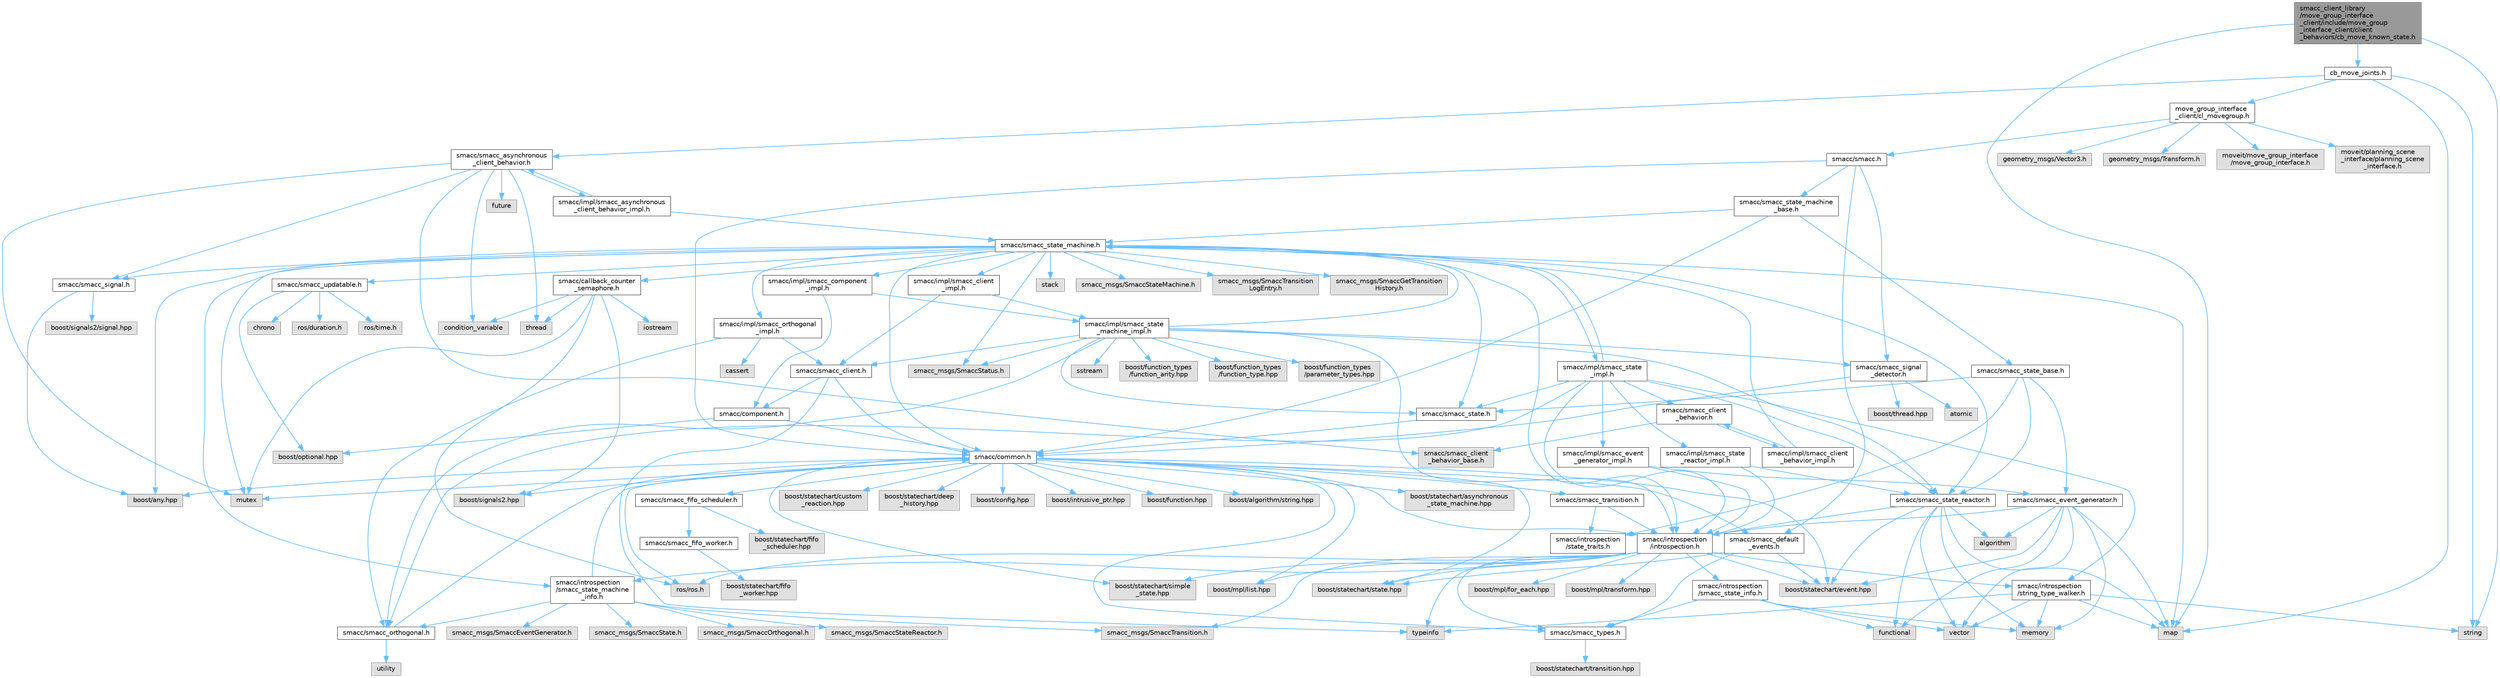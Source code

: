 digraph "smacc_client_library/move_group_interface_client/include/move_group_interface_client/client_behaviors/cb_move_known_state.h"
{
 // LATEX_PDF_SIZE
  bgcolor="transparent";
  edge [fontname=Helvetica,fontsize=10,labelfontname=Helvetica,labelfontsize=10];
  node [fontname=Helvetica,fontsize=10,shape=box,height=0.2,width=0.4];
  Node1 [label="smacc_client_library\l/move_group_interface\l_client/include/move_group\l_interface_client/client\l_behaviors/cb_move_known_state.h",height=0.2,width=0.4,color="gray40", fillcolor="grey60", style="filled", fontcolor="black",tooltip=" "];
  Node1 -> Node2 [color="steelblue1",style="solid"];
  Node2 [label="cb_move_joints.h",height=0.2,width=0.4,color="grey40", fillcolor="white", style="filled",URL="$cb__move__joints_8h.html",tooltip=" "];
  Node2 -> Node3 [color="steelblue1",style="solid"];
  Node3 [label="move_group_interface\l_client/cl_movegroup.h",height=0.2,width=0.4,color="grey40", fillcolor="white", style="filled",URL="$cl__movegroup_8h.html",tooltip=" "];
  Node3 -> Node4 [color="steelblue1",style="solid"];
  Node4 [label="smacc/smacc.h",height=0.2,width=0.4,color="grey40", fillcolor="white", style="filled",URL="$smacc_8h.html",tooltip=" "];
  Node4 -> Node5 [color="steelblue1",style="solid"];
  Node5 [label="smacc/common.h",height=0.2,width=0.4,color="grey40", fillcolor="white", style="filled",URL="$common_8h.html",tooltip=" "];
  Node5 -> Node6 [color="steelblue1",style="solid"];
  Node6 [label="boost/statechart/state.hpp",height=0.2,width=0.4,color="grey60", fillcolor="#E0E0E0", style="filled",tooltip=" "];
  Node5 -> Node7 [color="steelblue1",style="solid"];
  Node7 [label="boost/statechart/simple\l_state.hpp",height=0.2,width=0.4,color="grey60", fillcolor="#E0E0E0", style="filled",tooltip=" "];
  Node5 -> Node8 [color="steelblue1",style="solid"];
  Node8 [label="boost/statechart/event.hpp",height=0.2,width=0.4,color="grey60", fillcolor="#E0E0E0", style="filled",tooltip=" "];
  Node5 -> Node9 [color="steelblue1",style="solid"];
  Node9 [label="boost/statechart/asynchronous\l_state_machine.hpp",height=0.2,width=0.4,color="grey60", fillcolor="#E0E0E0", style="filled",tooltip=" "];
  Node5 -> Node10 [color="steelblue1",style="solid"];
  Node10 [label="boost/statechart/custom\l_reaction.hpp",height=0.2,width=0.4,color="grey60", fillcolor="#E0E0E0", style="filled",tooltip=" "];
  Node5 -> Node11 [color="steelblue1",style="solid"];
  Node11 [label="boost/statechart/deep\l_history.hpp",height=0.2,width=0.4,color="grey60", fillcolor="#E0E0E0", style="filled",tooltip=" "];
  Node5 -> Node12 [color="steelblue1",style="solid"];
  Node12 [label="boost/config.hpp",height=0.2,width=0.4,color="grey60", fillcolor="#E0E0E0", style="filled",tooltip=" "];
  Node5 -> Node13 [color="steelblue1",style="solid"];
  Node13 [label="boost/intrusive_ptr.hpp",height=0.2,width=0.4,color="grey60", fillcolor="#E0E0E0", style="filled",tooltip=" "];
  Node5 -> Node14 [color="steelblue1",style="solid"];
  Node14 [label="boost/function.hpp",height=0.2,width=0.4,color="grey60", fillcolor="#E0E0E0", style="filled",tooltip=" "];
  Node5 -> Node15 [color="steelblue1",style="solid"];
  Node15 [label="boost/signals2.hpp",height=0.2,width=0.4,color="grey60", fillcolor="#E0E0E0", style="filled",tooltip=" "];
  Node5 -> Node16 [color="steelblue1",style="solid"];
  Node16 [label="boost/mpl/list.hpp",height=0.2,width=0.4,color="grey60", fillcolor="#E0E0E0", style="filled",tooltip=" "];
  Node5 -> Node17 [color="steelblue1",style="solid"];
  Node17 [label="boost/any.hpp",height=0.2,width=0.4,color="grey60", fillcolor="#E0E0E0", style="filled",tooltip=" "];
  Node5 -> Node18 [color="steelblue1",style="solid"];
  Node18 [label="boost/algorithm/string.hpp",height=0.2,width=0.4,color="grey60", fillcolor="#E0E0E0", style="filled",tooltip=" "];
  Node5 -> Node19 [color="steelblue1",style="solid"];
  Node19 [label="mutex",height=0.2,width=0.4,color="grey60", fillcolor="#E0E0E0", style="filled",tooltip=" "];
  Node5 -> Node20 [color="steelblue1",style="solid"];
  Node20 [label="ros/ros.h",height=0.2,width=0.4,color="grey60", fillcolor="#E0E0E0", style="filled",tooltip=" "];
  Node5 -> Node21 [color="steelblue1",style="solid"];
  Node21 [label="smacc/smacc_fifo_scheduler.h",height=0.2,width=0.4,color="grey40", fillcolor="white", style="filled",URL="$smacc__fifo__scheduler_8h.html",tooltip=" "];
  Node21 -> Node22 [color="steelblue1",style="solid"];
  Node22 [label="boost/statechart/fifo\l_scheduler.hpp",height=0.2,width=0.4,color="grey60", fillcolor="#E0E0E0", style="filled",tooltip=" "];
  Node21 -> Node23 [color="steelblue1",style="solid"];
  Node23 [label="smacc/smacc_fifo_worker.h",height=0.2,width=0.4,color="grey40", fillcolor="white", style="filled",URL="$smacc__fifo__worker_8h.html",tooltip=" "];
  Node23 -> Node24 [color="steelblue1",style="solid"];
  Node24 [label="boost/statechart/fifo\l_worker.hpp",height=0.2,width=0.4,color="grey60", fillcolor="#E0E0E0", style="filled",tooltip=" "];
  Node5 -> Node25 [color="steelblue1",style="solid"];
  Node25 [label="smacc/smacc_types.h",height=0.2,width=0.4,color="grey40", fillcolor="white", style="filled",URL="$smacc__types_8h.html",tooltip=" "];
  Node25 -> Node26 [color="steelblue1",style="solid"];
  Node26 [label="boost/statechart/transition.hpp",height=0.2,width=0.4,color="grey60", fillcolor="#E0E0E0", style="filled",tooltip=" "];
  Node5 -> Node27 [color="steelblue1",style="solid"];
  Node27 [label="smacc/introspection\l/introspection.h",height=0.2,width=0.4,color="grey40", fillcolor="white", style="filled",URL="$introspection_8h.html",tooltip=" "];
  Node27 -> Node6 [color="steelblue1",style="solid"];
  Node27 -> Node7 [color="steelblue1",style="solid"];
  Node27 -> Node8 [color="steelblue1",style="solid"];
  Node27 -> Node20 [color="steelblue1",style="solid"];
  Node27 -> Node28 [color="steelblue1",style="solid"];
  Node28 [label="typeinfo",height=0.2,width=0.4,color="grey60", fillcolor="#E0E0E0", style="filled",tooltip=" "];
  Node27 -> Node16 [color="steelblue1",style="solid"];
  Node27 -> Node29 [color="steelblue1",style="solid"];
  Node29 [label="boost/mpl/for_each.hpp",height=0.2,width=0.4,color="grey60", fillcolor="#E0E0E0", style="filled",tooltip=" "];
  Node27 -> Node30 [color="steelblue1",style="solid"];
  Node30 [label="boost/mpl/transform.hpp",height=0.2,width=0.4,color="grey60", fillcolor="#E0E0E0", style="filled",tooltip=" "];
  Node27 -> Node25 [color="steelblue1",style="solid"];
  Node27 -> Node31 [color="steelblue1",style="solid"];
  Node31 [label="smacc/introspection\l/string_type_walker.h",height=0.2,width=0.4,color="grey40", fillcolor="white", style="filled",URL="$string__type__walker_8h.html",tooltip=" "];
  Node31 -> Node32 [color="steelblue1",style="solid"];
  Node32 [label="string",height=0.2,width=0.4,color="grey60", fillcolor="#E0E0E0", style="filled",tooltip=" "];
  Node31 -> Node33 [color="steelblue1",style="solid"];
  Node33 [label="memory",height=0.2,width=0.4,color="grey60", fillcolor="#E0E0E0", style="filled",tooltip=" "];
  Node31 -> Node34 [color="steelblue1",style="solid"];
  Node34 [label="vector",height=0.2,width=0.4,color="grey60", fillcolor="#E0E0E0", style="filled",tooltip=" "];
  Node31 -> Node28 [color="steelblue1",style="solid"];
  Node31 -> Node35 [color="steelblue1",style="solid"];
  Node35 [label="map",height=0.2,width=0.4,color="grey60", fillcolor="#E0E0E0", style="filled",tooltip=" "];
  Node27 -> Node36 [color="steelblue1",style="solid"];
  Node36 [label="smacc/introspection\l/smacc_state_info.h",height=0.2,width=0.4,color="grey40", fillcolor="white", style="filled",URL="$smacc__state__info_8h.html",tooltip=" "];
  Node36 -> Node33 [color="steelblue1",style="solid"];
  Node36 -> Node37 [color="steelblue1",style="solid"];
  Node37 [label="functional",height=0.2,width=0.4,color="grey60", fillcolor="#E0E0E0", style="filled",tooltip=" "];
  Node36 -> Node34 [color="steelblue1",style="solid"];
  Node36 -> Node25 [color="steelblue1",style="solid"];
  Node27 -> Node38 [color="steelblue1",style="solid"];
  Node38 [label="smacc_msgs/SmaccTransition.h",height=0.2,width=0.4,color="grey60", fillcolor="#E0E0E0", style="filled",tooltip=" "];
  Node27 -> Node39 [color="steelblue1",style="solid"];
  Node39 [label="smacc/introspection\l/smacc_state_machine\l_info.h",height=0.2,width=0.4,color="grey40", fillcolor="white", style="filled",URL="$smacc__state__machine__info_8h.html",tooltip=" "];
  Node39 -> Node5 [color="steelblue1",style="solid"];
  Node39 -> Node40 [color="steelblue1",style="solid"];
  Node40 [label="smacc/smacc_orthogonal.h",height=0.2,width=0.4,color="grey40", fillcolor="white", style="filled",URL="$smacc__orthogonal_8h.html",tooltip=" "];
  Node40 -> Node5 [color="steelblue1",style="solid"];
  Node40 -> Node41 [color="steelblue1",style="solid"];
  Node41 [label="utility",height=0.2,width=0.4,color="grey60", fillcolor="#E0E0E0", style="filled",tooltip=" "];
  Node39 -> Node42 [color="steelblue1",style="solid"];
  Node42 [label="smacc_msgs/SmaccState.h",height=0.2,width=0.4,color="grey60", fillcolor="#E0E0E0", style="filled",tooltip=" "];
  Node39 -> Node38 [color="steelblue1",style="solid"];
  Node39 -> Node43 [color="steelblue1",style="solid"];
  Node43 [label="smacc_msgs/SmaccOrthogonal.h",height=0.2,width=0.4,color="grey60", fillcolor="#E0E0E0", style="filled",tooltip=" "];
  Node39 -> Node44 [color="steelblue1",style="solid"];
  Node44 [label="smacc_msgs/SmaccStateReactor.h",height=0.2,width=0.4,color="grey60", fillcolor="#E0E0E0", style="filled",tooltip=" "];
  Node39 -> Node45 [color="steelblue1",style="solid"];
  Node45 [label="smacc_msgs/SmaccEventGenerator.h",height=0.2,width=0.4,color="grey60", fillcolor="#E0E0E0", style="filled",tooltip=" "];
  Node5 -> Node46 [color="steelblue1",style="solid"];
  Node46 [label="smacc/smacc_default\l_events.h",height=0.2,width=0.4,color="grey40", fillcolor="white", style="filled",URL="$smacc__default__events_8h.html",tooltip=" "];
  Node46 -> Node6 [color="steelblue1",style="solid"];
  Node46 -> Node8 [color="steelblue1",style="solid"];
  Node46 -> Node25 [color="steelblue1",style="solid"];
  Node5 -> Node47 [color="steelblue1",style="solid"];
  Node47 [label="smacc/smacc_transition.h",height=0.2,width=0.4,color="grey40", fillcolor="white", style="filled",URL="$smacc__transition_8h.html",tooltip=" "];
  Node47 -> Node27 [color="steelblue1",style="solid"];
  Node47 -> Node48 [color="steelblue1",style="solid"];
  Node48 [label="smacc/introspection\l/state_traits.h",height=0.2,width=0.4,color="grey40", fillcolor="white", style="filled",URL="$state__traits_8h.html",tooltip=" "];
  Node4 -> Node49 [color="steelblue1",style="solid"];
  Node49 [label="smacc/smacc_state_machine\l_base.h",height=0.2,width=0.4,color="grey40", fillcolor="white", style="filled",URL="$smacc__state__machine__base_8h.html",tooltip=" "];
  Node49 -> Node5 [color="steelblue1",style="solid"];
  Node49 -> Node50 [color="steelblue1",style="solid"];
  Node50 [label="smacc/smacc_state_base.h",height=0.2,width=0.4,color="grey40", fillcolor="white", style="filled",URL="$smacc__state__base_8h.html",tooltip=" "];
  Node50 -> Node51 [color="steelblue1",style="solid"];
  Node51 [label="smacc/smacc_state.h",height=0.2,width=0.4,color="grey40", fillcolor="white", style="filled",URL="$smacc__state_8h.html",tooltip=" "];
  Node51 -> Node5 [color="steelblue1",style="solid"];
  Node50 -> Node52 [color="steelblue1",style="solid"];
  Node52 [label="smacc/smacc_state_reactor.h",height=0.2,width=0.4,color="grey40", fillcolor="white", style="filled",URL="$smacc__state__reactor_8h.html",tooltip=" "];
  Node52 -> Node37 [color="steelblue1",style="solid"];
  Node52 -> Node33 [color="steelblue1",style="solid"];
  Node52 -> Node34 [color="steelblue1",style="solid"];
  Node52 -> Node53 [color="steelblue1",style="solid"];
  Node53 [label="algorithm",height=0.2,width=0.4,color="grey60", fillcolor="#E0E0E0", style="filled",tooltip=" "];
  Node52 -> Node27 [color="steelblue1",style="solid"];
  Node52 -> Node8 [color="steelblue1",style="solid"];
  Node52 -> Node35 [color="steelblue1",style="solid"];
  Node50 -> Node54 [color="steelblue1",style="solid"];
  Node54 [label="smacc/smacc_event_generator.h",height=0.2,width=0.4,color="grey40", fillcolor="white", style="filled",URL="$smacc__event__generator_8h.html",tooltip=" "];
  Node54 -> Node37 [color="steelblue1",style="solid"];
  Node54 -> Node33 [color="steelblue1",style="solid"];
  Node54 -> Node34 [color="steelblue1",style="solid"];
  Node54 -> Node53 [color="steelblue1",style="solid"];
  Node54 -> Node27 [color="steelblue1",style="solid"];
  Node54 -> Node8 [color="steelblue1",style="solid"];
  Node54 -> Node35 [color="steelblue1",style="solid"];
  Node50 -> Node48 [color="steelblue1",style="solid"];
  Node49 -> Node55 [color="steelblue1",style="solid"];
  Node55 [label="smacc/smacc_state_machine.h",height=0.2,width=0.4,color="grey40", fillcolor="white", style="filled",URL="$smacc__state__machine_8h.html",tooltip=" "];
  Node55 -> Node17 [color="steelblue1",style="solid"];
  Node55 -> Node35 [color="steelblue1",style="solid"];
  Node55 -> Node19 [color="steelblue1",style="solid"];
  Node55 -> Node56 [color="steelblue1",style="solid"];
  Node56 [label="stack",height=0.2,width=0.4,color="grey60", fillcolor="#E0E0E0", style="filled",tooltip=" "];
  Node55 -> Node5 [color="steelblue1",style="solid"];
  Node55 -> Node27 [color="steelblue1",style="solid"];
  Node55 -> Node39 [color="steelblue1",style="solid"];
  Node55 -> Node57 [color="steelblue1",style="solid"];
  Node57 [label="smacc/smacc_updatable.h",height=0.2,width=0.4,color="grey40", fillcolor="white", style="filled",URL="$smacc__updatable_8h.html",tooltip=" "];
  Node57 -> Node58 [color="steelblue1",style="solid"];
  Node58 [label="chrono",height=0.2,width=0.4,color="grey60", fillcolor="#E0E0E0", style="filled",tooltip=" "];
  Node57 -> Node59 [color="steelblue1",style="solid"];
  Node59 [label="boost/optional.hpp",height=0.2,width=0.4,color="grey60", fillcolor="#E0E0E0", style="filled",tooltip=" "];
  Node57 -> Node60 [color="steelblue1",style="solid"];
  Node60 [label="ros/duration.h",height=0.2,width=0.4,color="grey60", fillcolor="#E0E0E0", style="filled",tooltip=" "];
  Node57 -> Node61 [color="steelblue1",style="solid"];
  Node61 [label="ros/time.h",height=0.2,width=0.4,color="grey60", fillcolor="#E0E0E0", style="filled",tooltip=" "];
  Node55 -> Node62 [color="steelblue1",style="solid"];
  Node62 [label="smacc/smacc_signal.h",height=0.2,width=0.4,color="grey40", fillcolor="white", style="filled",URL="$smacc__signal_8h.html",tooltip=" "];
  Node62 -> Node63 [color="steelblue1",style="solid"];
  Node63 [label="boost/signals2/signal.hpp",height=0.2,width=0.4,color="grey60", fillcolor="#E0E0E0", style="filled",tooltip=" "];
  Node62 -> Node17 [color="steelblue1",style="solid"];
  Node55 -> Node64 [color="steelblue1",style="solid"];
  Node64 [label="smacc_msgs/SmaccStateMachine.h",height=0.2,width=0.4,color="grey60", fillcolor="#E0E0E0", style="filled",tooltip=" "];
  Node55 -> Node65 [color="steelblue1",style="solid"];
  Node65 [label="smacc_msgs/SmaccTransition\lLogEntry.h",height=0.2,width=0.4,color="grey60", fillcolor="#E0E0E0", style="filled",tooltip=" "];
  Node55 -> Node66 [color="steelblue1",style="solid"];
  Node66 [label="smacc_msgs/SmaccStatus.h",height=0.2,width=0.4,color="grey60", fillcolor="#E0E0E0", style="filled",tooltip=" "];
  Node55 -> Node67 [color="steelblue1",style="solid"];
  Node67 [label="smacc_msgs/SmaccGetTransition\lHistory.h",height=0.2,width=0.4,color="grey60", fillcolor="#E0E0E0", style="filled",tooltip=" "];
  Node55 -> Node51 [color="steelblue1",style="solid"];
  Node55 -> Node52 [color="steelblue1",style="solid"];
  Node55 -> Node68 [color="steelblue1",style="solid"];
  Node68 [label="smacc/callback_counter\l_semaphore.h",height=0.2,width=0.4,color="grey40", fillcolor="white", style="filled",URL="$callback__counter__semaphore_8h.html",tooltip=" "];
  Node68 -> Node69 [color="steelblue1",style="solid"];
  Node69 [label="iostream",height=0.2,width=0.4,color="grey60", fillcolor="#E0E0E0", style="filled",tooltip=" "];
  Node68 -> Node15 [color="steelblue1",style="solid"];
  Node68 -> Node70 [color="steelblue1",style="solid"];
  Node70 [label="thread",height=0.2,width=0.4,color="grey60", fillcolor="#E0E0E0", style="filled",tooltip=" "];
  Node68 -> Node71 [color="steelblue1",style="solid"];
  Node71 [label="condition_variable",height=0.2,width=0.4,color="grey60", fillcolor="#E0E0E0", style="filled",tooltip=" "];
  Node68 -> Node19 [color="steelblue1",style="solid"];
  Node68 -> Node20 [color="steelblue1",style="solid"];
  Node55 -> Node72 [color="steelblue1",style="solid"];
  Node72 [label="smacc/impl/smacc_state\l_impl.h",height=0.2,width=0.4,color="grey40", fillcolor="white", style="filled",URL="$smacc__state__impl_8h.html",tooltip=" "];
  Node72 -> Node51 [color="steelblue1",style="solid"];
  Node72 -> Node40 [color="steelblue1",style="solid"];
  Node72 -> Node73 [color="steelblue1",style="solid"];
  Node73 [label="smacc/smacc_client\l_behavior.h",height=0.2,width=0.4,color="grey40", fillcolor="white", style="filled",URL="$smacc__client__behavior_8h.html",tooltip=" "];
  Node73 -> Node74 [color="steelblue1",style="solid"];
  Node74 [label="smacc/smacc_client\l_behavior_base.h",height=0.2,width=0.4,color="grey60", fillcolor="#E0E0E0", style="filled",tooltip=" "];
  Node73 -> Node75 [color="steelblue1",style="solid"];
  Node75 [label="smacc/impl/smacc_client\l_behavior_impl.h",height=0.2,width=0.4,color="grey40", fillcolor="white", style="filled",URL="$smacc__client__behavior__impl_8h.html",tooltip=" "];
  Node75 -> Node73 [color="steelblue1",style="solid"];
  Node75 -> Node55 [color="steelblue1",style="solid"];
  Node72 -> Node27 [color="steelblue1",style="solid"];
  Node72 -> Node52 [color="steelblue1",style="solid"];
  Node72 -> Node31 [color="steelblue1",style="solid"];
  Node72 -> Node55 [color="steelblue1",style="solid"];
  Node72 -> Node76 [color="steelblue1",style="solid"];
  Node76 [label="smacc/impl/smacc_state\l_reactor_impl.h",height=0.2,width=0.4,color="grey40", fillcolor="white", style="filled",URL="$smacc__state__reactor__impl_8h.html",tooltip=" "];
  Node76 -> Node52 [color="steelblue1",style="solid"];
  Node76 -> Node27 [color="steelblue1",style="solid"];
  Node72 -> Node77 [color="steelblue1",style="solid"];
  Node77 [label="smacc/impl/smacc_event\l_generator_impl.h",height=0.2,width=0.4,color="grey40", fillcolor="white", style="filled",URL="$smacc__event__generator__impl_8h.html",tooltip=" "];
  Node77 -> Node54 [color="steelblue1",style="solid"];
  Node77 -> Node27 [color="steelblue1",style="solid"];
  Node55 -> Node78 [color="steelblue1",style="solid"];
  Node78 [label="smacc/impl/smacc_client\l_impl.h",height=0.2,width=0.4,color="grey40", fillcolor="white", style="filled",URL="$smacc__client__impl_8h.html",tooltip=" "];
  Node78 -> Node79 [color="steelblue1",style="solid"];
  Node79 [label="smacc/smacc_client.h",height=0.2,width=0.4,color="grey40", fillcolor="white", style="filled",URL="$smacc__client_8h.html",tooltip=" "];
  Node79 -> Node5 [color="steelblue1",style="solid"];
  Node79 -> Node80 [color="steelblue1",style="solid"];
  Node80 [label="smacc/component.h",height=0.2,width=0.4,color="grey40", fillcolor="white", style="filled",URL="$component_8h.html",tooltip=" "];
  Node80 -> Node5 [color="steelblue1",style="solid"];
  Node80 -> Node59 [color="steelblue1",style="solid"];
  Node79 -> Node28 [color="steelblue1",style="solid"];
  Node78 -> Node81 [color="steelblue1",style="solid"];
  Node81 [label="smacc/impl/smacc_state\l_machine_impl.h",height=0.2,width=0.4,color="grey40", fillcolor="white", style="filled",URL="$smacc__state__machine__impl_8h.html",tooltip=" "];
  Node81 -> Node55 [color="steelblue1",style="solid"];
  Node81 -> Node79 [color="steelblue1",style="solid"];
  Node81 -> Node40 [color="steelblue1",style="solid"];
  Node81 -> Node51 [color="steelblue1",style="solid"];
  Node81 -> Node27 [color="steelblue1",style="solid"];
  Node81 -> Node82 [color="steelblue1",style="solid"];
  Node82 [label="smacc/smacc_signal\l_detector.h",height=0.2,width=0.4,color="grey40", fillcolor="white", style="filled",URL="$smacc__signal__detector_8h.html",tooltip=" "];
  Node82 -> Node83 [color="steelblue1",style="solid"];
  Node83 [label="boost/thread.hpp",height=0.2,width=0.4,color="grey60", fillcolor="#E0E0E0", style="filled",tooltip=" "];
  Node82 -> Node5 [color="steelblue1",style="solid"];
  Node82 -> Node84 [color="steelblue1",style="solid"];
  Node84 [label="atomic",height=0.2,width=0.4,color="grey60", fillcolor="#E0E0E0", style="filled",tooltip=" "];
  Node81 -> Node52 [color="steelblue1",style="solid"];
  Node81 -> Node66 [color="steelblue1",style="solid"];
  Node81 -> Node85 [color="steelblue1",style="solid"];
  Node85 [label="sstream",height=0.2,width=0.4,color="grey60", fillcolor="#E0E0E0", style="filled",tooltip=" "];
  Node81 -> Node86 [color="steelblue1",style="solid"];
  Node86 [label="boost/function_types\l/function_arity.hpp",height=0.2,width=0.4,color="grey60", fillcolor="#E0E0E0", style="filled",tooltip=" "];
  Node81 -> Node87 [color="steelblue1",style="solid"];
  Node87 [label="boost/function_types\l/function_type.hpp",height=0.2,width=0.4,color="grey60", fillcolor="#E0E0E0", style="filled",tooltip=" "];
  Node81 -> Node88 [color="steelblue1",style="solid"];
  Node88 [label="boost/function_types\l/parameter_types.hpp",height=0.2,width=0.4,color="grey60", fillcolor="#E0E0E0", style="filled",tooltip=" "];
  Node55 -> Node89 [color="steelblue1",style="solid"];
  Node89 [label="smacc/impl/smacc_component\l_impl.h",height=0.2,width=0.4,color="grey40", fillcolor="white", style="filled",URL="$smacc__component__impl_8h.html",tooltip=" "];
  Node89 -> Node80 [color="steelblue1",style="solid"];
  Node89 -> Node81 [color="steelblue1",style="solid"];
  Node55 -> Node90 [color="steelblue1",style="solid"];
  Node90 [label="smacc/impl/smacc_orthogonal\l_impl.h",height=0.2,width=0.4,color="grey40", fillcolor="white", style="filled",URL="$smacc__orthogonal__impl_8h.html",tooltip=" "];
  Node90 -> Node40 [color="steelblue1",style="solid"];
  Node90 -> Node79 [color="steelblue1",style="solid"];
  Node90 -> Node91 [color="steelblue1",style="solid"];
  Node91 [label="cassert",height=0.2,width=0.4,color="grey60", fillcolor="#E0E0E0", style="filled",tooltip=" "];
  Node4 -> Node82 [color="steelblue1",style="solid"];
  Node4 -> Node46 [color="steelblue1",style="solid"];
  Node3 -> Node92 [color="steelblue1",style="solid"];
  Node92 [label="moveit/move_group_interface\l/move_group_interface.h",height=0.2,width=0.4,color="grey60", fillcolor="#E0E0E0", style="filled",tooltip=" "];
  Node3 -> Node93 [color="steelblue1",style="solid"];
  Node93 [label="moveit/planning_scene\l_interface/planning_scene\l_interface.h",height=0.2,width=0.4,color="grey60", fillcolor="#E0E0E0", style="filled",tooltip=" "];
  Node3 -> Node94 [color="steelblue1",style="solid"];
  Node94 [label="geometry_msgs/Vector3.h",height=0.2,width=0.4,color="grey60", fillcolor="#E0E0E0", style="filled",tooltip=" "];
  Node3 -> Node95 [color="steelblue1",style="solid"];
  Node95 [label="geometry_msgs/Transform.h",height=0.2,width=0.4,color="grey60", fillcolor="#E0E0E0", style="filled",tooltip=" "];
  Node2 -> Node96 [color="steelblue1",style="solid"];
  Node96 [label="smacc/smacc_asynchronous\l_client_behavior.h",height=0.2,width=0.4,color="grey40", fillcolor="white", style="filled",URL="$smacc__asynchronous__client__behavior_8h.html",tooltip=" "];
  Node96 -> Node74 [color="steelblue1",style="solid"];
  Node96 -> Node62 [color="steelblue1",style="solid"];
  Node96 -> Node70 [color="steelblue1",style="solid"];
  Node96 -> Node71 [color="steelblue1",style="solid"];
  Node96 -> Node19 [color="steelblue1",style="solid"];
  Node96 -> Node97 [color="steelblue1",style="solid"];
  Node97 [label="future",height=0.2,width=0.4,color="grey60", fillcolor="#E0E0E0", style="filled",tooltip=" "];
  Node96 -> Node98 [color="steelblue1",style="solid"];
  Node98 [label="smacc/impl/smacc_asynchronous\l_client_behavior_impl.h",height=0.2,width=0.4,color="grey40", fillcolor="white", style="filled",URL="$smacc__asynchronous__client__behavior__impl_8h.html",tooltip=" "];
  Node98 -> Node96 [color="steelblue1",style="solid"];
  Node98 -> Node55 [color="steelblue1",style="solid"];
  Node2 -> Node35 [color="steelblue1",style="solid"];
  Node2 -> Node32 [color="steelblue1",style="solid"];
  Node1 -> Node35 [color="steelblue1",style="solid"];
  Node1 -> Node32 [color="steelblue1",style="solid"];
}
